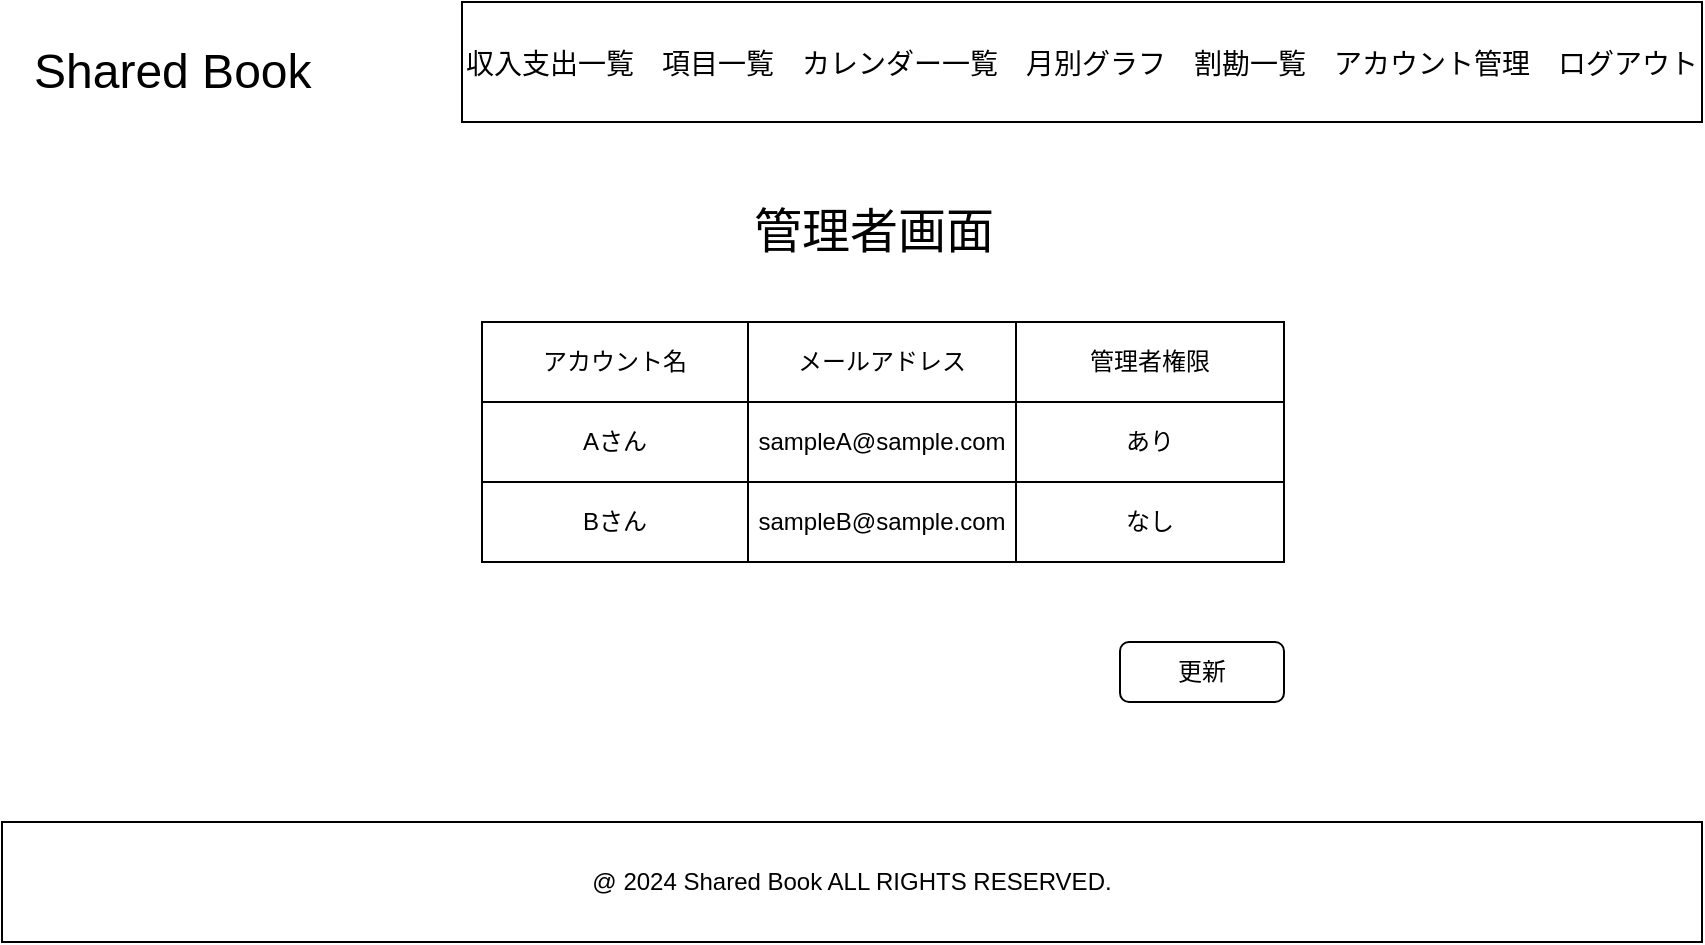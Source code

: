 <mxfile>
    <diagram id="ankyE2nfX8qlATeCyBpH" name="Page-1">
        <mxGraphModel dx="866" dy="475" grid="1" gridSize="10" guides="1" tooltips="1" connect="1" arrows="1" fold="1" page="1" pageScale="1" pageWidth="850" pageHeight="1100" math="0" shadow="0">
            <root>
                <mxCell id="0"/>
                <mxCell id="1" parent="0"/>
                <mxCell id="2" value="&lt;font style=&quot;font-size: 24px;&quot;&gt;Shared Book&lt;/font&gt;" style="text;strokeColor=none;fillColor=none;align=left;verticalAlign=middle;spacingLeft=4;spacingRight=4;overflow=hidden;points=[[0,0.5],[1,0.5]];portConstraint=eastwest;rotatable=0;whiteSpace=wrap;html=1;" parent="1" vertex="1">
                    <mxGeometry x="10" y="10" width="190" height="50" as="geometry"/>
                </mxCell>
                <mxCell id="3" value="&lt;font style=&quot;font-size: 14px;&quot;&gt;収入支出一覧　項目一覧　カレンダー一覧　月別グラフ　割勘一覧　アカウント管理　ログアウト&lt;/font&gt;" style="rounded=0;whiteSpace=wrap;html=1;fontSize=18;" parent="1" vertex="1">
                    <mxGeometry x="230" width="620" height="60" as="geometry"/>
                </mxCell>
                <mxCell id="4" value="@ 2024 Shared Book ALL RIGHTS RESERVED." style="rounded=0;whiteSpace=wrap;html=1;" parent="1" vertex="1">
                    <mxGeometry y="410" width="850" height="60" as="geometry"/>
                </mxCell>
                <mxCell id="5" value="" style="shape=table;html=1;whiteSpace=wrap;startSize=0;container=1;collapsible=0;childLayout=tableLayout;" parent="1" vertex="1">
                    <mxGeometry x="240" y="160" width="401" height="120" as="geometry"/>
                </mxCell>
                <mxCell id="6" value="" style="shape=tableRow;horizontal=0;startSize=0;swimlaneHead=0;swimlaneBody=0;top=0;left=0;bottom=0;right=0;collapsible=0;dropTarget=0;fillColor=none;points=[[0,0.5],[1,0.5]];portConstraint=eastwest;" parent="5" vertex="1">
                    <mxGeometry width="401" height="40" as="geometry"/>
                </mxCell>
                <mxCell id="7" value="アカウント名" style="shape=partialRectangle;html=1;whiteSpace=wrap;connectable=0;fillColor=none;top=0;left=0;bottom=0;right=0;overflow=hidden;" parent="6" vertex="1">
                    <mxGeometry width="133" height="40" as="geometry">
                        <mxRectangle width="133" height="40" as="alternateBounds"/>
                    </mxGeometry>
                </mxCell>
                <mxCell id="8" value="メールアドレス" style="shape=partialRectangle;html=1;whiteSpace=wrap;connectable=0;fillColor=none;top=0;left=0;bottom=0;right=0;overflow=hidden;" parent="6" vertex="1">
                    <mxGeometry x="133" width="134" height="40" as="geometry">
                        <mxRectangle width="134" height="40" as="alternateBounds"/>
                    </mxGeometry>
                </mxCell>
                <mxCell id="18" value="管理者権限" style="shape=partialRectangle;html=1;whiteSpace=wrap;connectable=0;fillColor=none;top=0;left=0;bottom=0;right=0;overflow=hidden;" parent="6" vertex="1">
                    <mxGeometry x="267" width="134" height="40" as="geometry">
                        <mxRectangle width="134" height="40" as="alternateBounds"/>
                    </mxGeometry>
                </mxCell>
                <mxCell id="10" value="" style="shape=tableRow;horizontal=0;startSize=0;swimlaneHead=0;swimlaneBody=0;top=0;left=0;bottom=0;right=0;collapsible=0;dropTarget=0;fillColor=none;points=[[0,0.5],[1,0.5]];portConstraint=eastwest;" parent="5" vertex="1">
                    <mxGeometry y="40" width="401" height="40" as="geometry"/>
                </mxCell>
                <mxCell id="11" value="Aさん" style="shape=partialRectangle;html=1;whiteSpace=wrap;connectable=0;fillColor=none;top=0;left=0;bottom=0;right=0;overflow=hidden;" parent="10" vertex="1">
                    <mxGeometry width="133" height="40" as="geometry">
                        <mxRectangle width="133" height="40" as="alternateBounds"/>
                    </mxGeometry>
                </mxCell>
                <mxCell id="12" value="sampleA@sample.com" style="shape=partialRectangle;html=1;whiteSpace=wrap;connectable=0;fillColor=none;top=0;left=0;bottom=0;right=0;overflow=hidden;" parent="10" vertex="1">
                    <mxGeometry x="133" width="134" height="40" as="geometry">
                        <mxRectangle width="134" height="40" as="alternateBounds"/>
                    </mxGeometry>
                </mxCell>
                <mxCell id="19" value="あり" style="shape=partialRectangle;html=1;whiteSpace=wrap;connectable=0;fillColor=none;top=0;left=0;bottom=0;right=0;overflow=hidden;" parent="10" vertex="1">
                    <mxGeometry x="267" width="134" height="40" as="geometry">
                        <mxRectangle width="134" height="40" as="alternateBounds"/>
                    </mxGeometry>
                </mxCell>
                <mxCell id="14" value="" style="shape=tableRow;horizontal=0;startSize=0;swimlaneHead=0;swimlaneBody=0;top=0;left=0;bottom=0;right=0;collapsible=0;dropTarget=0;fillColor=none;points=[[0,0.5],[1,0.5]];portConstraint=eastwest;" parent="5" vertex="1">
                    <mxGeometry y="80" width="401" height="40" as="geometry"/>
                </mxCell>
                <mxCell id="15" value="Bさん" style="shape=partialRectangle;html=1;whiteSpace=wrap;connectable=0;fillColor=none;top=0;left=0;bottom=0;right=0;overflow=hidden;" parent="14" vertex="1">
                    <mxGeometry width="133" height="40" as="geometry">
                        <mxRectangle width="133" height="40" as="alternateBounds"/>
                    </mxGeometry>
                </mxCell>
                <mxCell id="16" value="sampleB@sample.com" style="shape=partialRectangle;html=1;whiteSpace=wrap;connectable=0;fillColor=none;top=0;left=0;bottom=0;right=0;overflow=hidden;" parent="14" vertex="1">
                    <mxGeometry x="133" width="134" height="40" as="geometry">
                        <mxRectangle width="134" height="40" as="alternateBounds"/>
                    </mxGeometry>
                </mxCell>
                <mxCell id="20" value="なし" style="shape=partialRectangle;html=1;whiteSpace=wrap;connectable=0;fillColor=none;top=0;left=0;bottom=0;right=0;overflow=hidden;" parent="14" vertex="1">
                    <mxGeometry x="267" width="134" height="40" as="geometry">
                        <mxRectangle width="134" height="40" as="alternateBounds"/>
                    </mxGeometry>
                </mxCell>
                <mxCell id="21" value="&lt;font style=&quot;font-size: 24px;&quot;&gt;管理者画面&lt;/font&gt;" style="text;strokeColor=none;fillColor=none;align=left;verticalAlign=middle;spacingLeft=4;spacingRight=4;overflow=hidden;points=[[0,0.5],[1,0.5]];portConstraint=eastwest;rotatable=0;whiteSpace=wrap;html=1;" parent="1" vertex="1">
                    <mxGeometry x="370" y="90" width="240" height="50" as="geometry"/>
                </mxCell>
                <mxCell id="22" value="更新" style="rounded=1;whiteSpace=wrap;html=1;" vertex="1" parent="1">
                    <mxGeometry x="559" y="320" width="82" height="30" as="geometry"/>
                </mxCell>
            </root>
        </mxGraphModel>
    </diagram>
</mxfile>